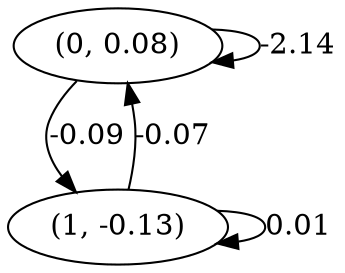 digraph {
    0 [ label = "(0, 0.08)" ]
    1 [ label = "(1, -0.13)" ]
    0 -> 0 [ label = "-2.14" ]
    1 -> 1 [ label = "0.01" ]
    1 -> 0 [ label = "-0.07" ]
    0 -> 1 [ label = "-0.09" ]
}

